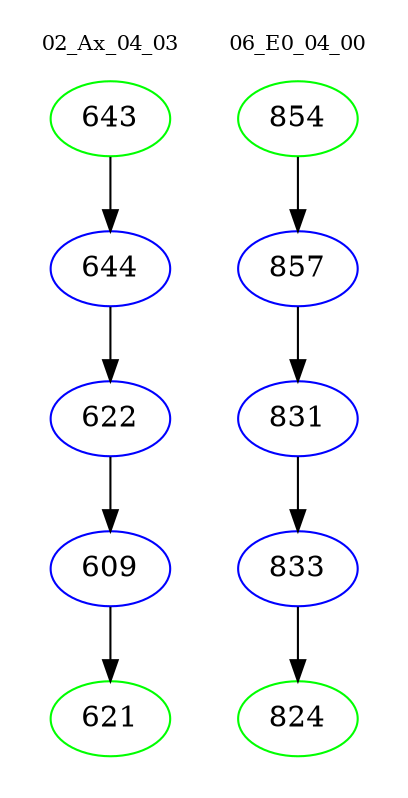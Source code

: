 digraph{
subgraph cluster_0 {
color = white
label = "02_Ax_04_03";
fontsize=10;
T0_643 [label="643", color="green"]
T0_643 -> T0_644 [color="black"]
T0_644 [label="644", color="blue"]
T0_644 -> T0_622 [color="black"]
T0_622 [label="622", color="blue"]
T0_622 -> T0_609 [color="black"]
T0_609 [label="609", color="blue"]
T0_609 -> T0_621 [color="black"]
T0_621 [label="621", color="green"]
}
subgraph cluster_1 {
color = white
label = "06_E0_04_00";
fontsize=10;
T1_854 [label="854", color="green"]
T1_854 -> T1_857 [color="black"]
T1_857 [label="857", color="blue"]
T1_857 -> T1_831 [color="black"]
T1_831 [label="831", color="blue"]
T1_831 -> T1_833 [color="black"]
T1_833 [label="833", color="blue"]
T1_833 -> T1_824 [color="black"]
T1_824 [label="824", color="green"]
}
}
